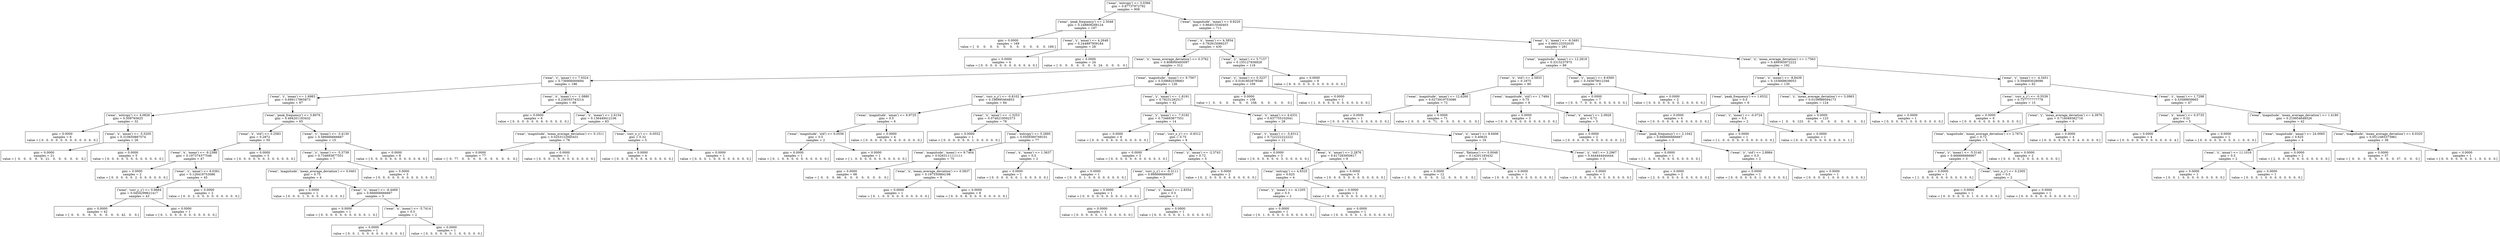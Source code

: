 digraph Tree {
0 [label="('wear', 'entropy') <= 3.0366\ngini = 0.87737972792\nsamples = 908", shape="box"] ;
1 [label="('wear', 'peak_frequency') <= 2.5048\ngini = 0.248808266124\nsamples = 197", shape="box"] ;
0 -> 1 ;
2 [label="gini = 0.0000\nsamples = 169\nvalue = [   0.    0.    0.    0.    0.    0.    0.    0.    0.    0.    0.  169.]", shape="box"] ;
1 -> 2 ;
3 [label="('wear', 'y', 'amax') <= 4.2648\ngini = 0.244897959184\nsamples = 28", shape="box"] ;
1 -> 3 ;
4 [label="gini = 0.0000\nsamples = 4\nvalue = [ 0.  0.  0.  0.  0.  0.  0.  0.  0.  0.  4.  0.]", shape="box"] ;
3 -> 4 ;
5 [label="gini = 0.0000\nsamples = 24\nvalue = [  0.   0.   0.   0.   0.   0.   0.  24.   0.   0.   0.   0.]", shape="box"] ;
3 -> 5 ;
6 [label="('wear', 'magnitude', 'mean') <= 9.9220\ngini = 0.864015540403\nsamples = 711", shape="box"] ;
0 -> 6 ;
7 [label="('wear', 'x', 'mean') <= 4.3854\ngini = 0.792915089237\nsamples = 430", shape="box"] ;
6 -> 7 ;
8 [label="('wear', 'x', 'mean_average_deviation') <= 0.3762\ngini = 0.808000493097\nsamples = 312", shape="box"] ;
7 -> 8 ;
9 [label="('wear', 'z', 'amax') <= 7.0324\ngini = 0.736906000694\nsamples = 186", shape="box"] ;
8 -> 9 ;
10 [label="('wear', 'z', 'mean') <= 1.6983\ngini = 0.699117865873\nsamples = 97", shape="box"] ;
9 -> 10 ;
11 [label="('wear', 'entropy') <= 4.0826\ngini = 0.509765625\nsamples = 32", shape="box"] ;
10 -> 11 ;
12 [label="gini = 0.0000\nsamples = 6\nvalue = [ 0.  0.  0.  0.  0.  0.  0.  0.  0.  0.  6.  0.]", shape="box"] ;
11 -> 12 ;
13 [label="('wear', 'x', 'amax') <= -5.5205\ngini = 0.310650887574\nsamples = 26", shape="box"] ;
11 -> 13 ;
14 [label="gini = 0.0000\nsamples = 21\nvalue = [  0.   0.   0.   0.   0.  21.   0.   0.   0.   0.   0.   0.]", shape="box"] ;
13 -> 14 ;
15 [label="gini = 0.0000\nsamples = 5\nvalue = [ 0.  0.  0.  0.  5.  0.  0.  0.  0.  0.  0.  0.]", shape="box"] ;
13 -> 15 ;
16 [label="('wear', 'peak_frequency') <= 3.8076\ngini = 0.494201183432\nsamples = 65", shape="box"] ;
10 -> 16 ;
17 [label="('wear', 'x', 'std') <= 0.2583\ngini = 0.2872\nsamples = 50", shape="box"] ;
16 -> 17 ;
18 [label="('wear', 'x', 'mean') <= -9.2388\ngini = 0.197374377546\nsamples = 47", shape="box"] ;
17 -> 18 ;
19 [label="gini = 0.0000\nsamples = 2\nvalue = [ 0.  0.  0.  0.  0.  2.  0.  0.  0.  0.  0.  0.]", shape="box"] ;
18 -> 19 ;
20 [label="('wear', 'z', 'amax') <= 6.0361\ngini = 0.126419753086\nsamples = 45", shape="box"] ;
18 -> 20 ;
21 [label="('wear', 'corr_y_z') <= 0.9684\ngini = 0.0454299621417\nsamples = 43", shape="box"] ;
20 -> 21 ;
22 [label="gini = 0.0000\nsamples = 42\nvalue = [  0.   0.   0.   0.   0.   0.   0.   0.   0.  42.   0.   0.]", shape="box"] ;
21 -> 22 ;
23 [label="gini = 0.0000\nsamples = 1\nvalue = [ 0.  1.  0.  0.  0.  0.  0.  0.  0.  0.  0.  0.]", shape="box"] ;
21 -> 23 ;
24 [label="gini = 0.0000\nsamples = 2\nvalue = [ 0.  0.  2.  0.  0.  0.  0.  0.  0.  0.  0.  0.]", shape="box"] ;
20 -> 24 ;
25 [label="gini = 0.0000\nsamples = 3\nvalue = [ 0.  0.  0.  0.  0.  0.  3.  0.  0.  0.  0.  0.]", shape="box"] ;
17 -> 25 ;
26 [label="('wear', 'y', 'mean') <= -3.4130\ngini = 0.586666666667\nsamples = 15", shape="box"] ;
16 -> 26 ;
27 [label="('wear', 'y', 'mean') <= -5.3739\ngini = 0.734693877551\nsamples = 7", shape="box"] ;
26 -> 27 ;
28 [label="('wear', 'magnitude', 'mean_average_deviation') <= 0.0401\ngini = 0.75\nsamples = 4", shape="box"] ;
27 -> 28 ;
29 [label="gini = 0.0000\nsamples = 1\nvalue = [ 0.  0.  0.  1.  0.  0.  0.  0.  0.  0.  0.  0.]", shape="box"] ;
28 -> 29 ;
30 [label="('wear', 'x', 'amax') <= -6.4469\ngini = 0.666666666667\nsamples = 3", shape="box"] ;
28 -> 30 ;
31 [label="gini = 0.0000\nsamples = 1\nvalue = [ 0.  0.  0.  0.  0.  0.  0.  0.  0.  0.  1.  0.]", shape="box"] ;
30 -> 31 ;
32 [label="('wear', 'x', 'mean') <= -5.7414\ngini = 0.5\nsamples = 2", shape="box"] ;
30 -> 32 ;
33 [label="gini = 0.0000\nsamples = 1\nvalue = [ 0.  0.  1.  0.  0.  0.  0.  0.  0.  0.  0.  0.]", shape="box"] ;
32 -> 33 ;
34 [label="gini = 0.0000\nsamples = 1\nvalue = [ 0.  0.  0.  0.  0.  0.  1.  0.  0.  0.  0.  0.]", shape="box"] ;
32 -> 34 ;
35 [label="gini = 0.0000\nsamples = 3\nvalue = [ 0.  0.  0.  0.  0.  0.  0.  0.  0.  3.  0.  0.]", shape="box"] ;
27 -> 35 ;
36 [label="gini = 0.0000\nsamples = 8\nvalue = [ 0.  0.  0.  0.  0.  0.  0.  0.  0.  0.  8.  0.]", shape="box"] ;
26 -> 36 ;
37 [label="('wear', 'x', 'mean') <= -1.0880\ngini = 0.238353743214\nsamples = 89", shape="box"] ;
9 -> 37 ;
38 [label="gini = 0.0000\nsamples = 6\nvalue = [ 0.  0.  0.  0.  0.  0.  6.  0.  0.  0.  0.  0.]", shape="box"] ;
37 -> 38 ;
39 [label="('wear', 'x', 'mean') <= 2.6154\ngini = 0.136449412106\nsamples = 83", shape="box"] ;
37 -> 39 ;
40 [label="('wear', 'magnitude', 'mean_average_deviation') <= 0.1511\ngini = 0.0253122945431\nsamples = 78", shape="box"] ;
39 -> 40 ;
41 [label="gini = 0.0000\nsamples = 77\nvalue = [  0.  77.   0.   0.   0.   0.   0.   0.   0.   0.   0.   0.]", shape="box"] ;
40 -> 41 ;
42 [label="gini = 0.0000\nsamples = 1\nvalue = [ 0.  0.  0.  1.  0.  0.  0.  0.  0.  0.  0.  0.]", shape="box"] ;
40 -> 42 ;
43 [label="('wear', 'corr_x_y') <= -0.0552\ngini = 0.32\nsamples = 5", shape="box"] ;
39 -> 43 ;
44 [label="gini = 0.0000\nsamples = 4\nvalue = [ 0.  0.  0.  0.  0.  0.  4.  0.  0.  0.  0.  0.]", shape="box"] ;
43 -> 44 ;
45 [label="gini = 0.0000\nsamples = 1\nvalue = [ 0.  0.  0.  1.  0.  0.  0.  0.  0.  0.  0.  0.]", shape="box"] ;
43 -> 45 ;
46 [label="('wear', 'magnitude', 'mean') <= 9.7567\ngini = 0.539682539683\nsamples = 126", shape="box"] ;
8 -> 46 ;
47 [label="('wear', 'corr_x_y') <= -0.8102\ngini = 0.196995464853\nsamples = 84", shape="box"] ;
46 -> 47 ;
48 [label="('wear', 'magnitude', 'amax') <= 9.9725\ngini = 0.5\nsamples = 6", shape="box"] ;
47 -> 48 ;
49 [label="('wear', 'magnitude', 'std') <= 0.0556\ngini = 0.5\nsamples = 2", shape="box"] ;
48 -> 49 ;
50 [label="gini = 0.0000\nsamples = 1\nvalue = [ 0.  1.  0.  0.  0.  0.  0.  0.  0.  0.  0.  0.]", shape="box"] ;
49 -> 50 ;
51 [label="gini = 0.0000\nsamples = 1\nvalue = [ 1.  0.  0.  0.  0.  0.  0.  0.  0.  0.  0.  0.]", shape="box"] ;
49 -> 51 ;
52 [label="gini = 0.0000\nsamples = 4\nvalue = [ 0.  0.  0.  0.  0.  0.  4.  0.  0.  0.  0.  0.]", shape="box"] ;
48 -> 52 ;
53 [label="('wear', 'x', 'amax') <= -1.3253\ngini = 0.0746219592373\nsamples = 78", shape="box"] ;
47 -> 53 ;
54 [label="gini = 0.0000\nsamples = 1\nvalue = [ 0.  0.  0.  0.  0.  0.  1.  0.  0.  0.  0.  0.]", shape="box"] ;
53 -> 54 ;
55 [label="('wear', 'entropy') <= 5.2895\ngini = 0.0509360769101\nsamples = 77", shape="box"] ;
53 -> 55 ;
56 [label="('wear', 'magnitude', 'mean') <= 9.7404\ngini = 0.0263111111111\nsamples = 75", shape="box"] ;
55 -> 56 ;
57 [label="gini = 0.0000\nsamples = 66\nvalue = [  0.   0.   0.  66.   0.   0.   0.   0.   0.   0.   0.   0.]", shape="box"] ;
56 -> 57 ;
58 [label="('wear', 'x', 'mean_average_deviation') <= 0.5837\ngini = 0.197530864198\nsamples = 9", shape="box"] ;
56 -> 58 ;
59 [label="gini = 0.0000\nsamples = 1\nvalue = [ 0.  1.  0.  0.  0.  0.  0.  0.  0.  0.  0.  0.]", shape="box"] ;
58 -> 59 ;
60 [label="gini = 0.0000\nsamples = 8\nvalue = [ 0.  0.  0.  8.  0.  0.  0.  0.  0.  0.  0.  0.]", shape="box"] ;
58 -> 60 ;
61 [label="('wear', 'x', 'mean') <= 1.3637\ngini = 0.5\nsamples = 2", shape="box"] ;
55 -> 61 ;
62 [label="gini = 0.0000\nsamples = 1\nvalue = [ 0.  0.  0.  0.  0.  0.  1.  0.  0.  0.  0.  0.]", shape="box"] ;
61 -> 62 ;
63 [label="gini = 0.0000\nsamples = 1\nvalue = [ 0.  0.  0.  1.  0.  0.  0.  0.  0.  0.  0.  0.]", shape="box"] ;
61 -> 63 ;
64 [label="('wear', 'y', 'amax') <= -1.8191\ngini = 0.78231292517\nsamples = 42", shape="box"] ;
46 -> 64 ;
65 [label="('wear', 'y', 'mean') <= -7.0192\ngini = 0.734693877551\nsamples = 14", shape="box"] ;
64 -> 65 ;
66 [label="gini = 0.0000\nsamples = 6\nvalue = [ 0.  0.  0.  0.  6.  0.  0.  0.  0.  0.  0.  0.]", shape="box"] ;
65 -> 66 ;
67 [label="('wear', 'corr_x_y') <= -0.9312\ngini = 0.75\nsamples = 8", shape="box"] ;
65 -> 67 ;
68 [label="gini = 0.0000\nsamples = 3\nvalue = [ 0.  0.  0.  0.  0.  0.  0.  0.  0.  0.  3.  0.]", shape="box"] ;
67 -> 68 ;
69 [label="('wear', 'y', 'amax') <= -2.3743\ngini = 0.72\nsamples = 5", shape="box"] ;
67 -> 69 ;
70 [label="('wear', 'corr_y_z') <= -0.3111\ngini = 0.666666666667\nsamples = 3", shape="box"] ;
69 -> 70 ;
71 [label="gini = 0.0000\nsamples = 1\nvalue = [ 0.  0.  0.  0.  0.  0.  0.  0.  0.  1.  0.  0.]", shape="box"] ;
70 -> 71 ;
72 [label="('wear', 'z', 'mean') <= 2.8354\ngini = 0.5\nsamples = 2", shape="box"] ;
70 -> 72 ;
73 [label="gini = 0.0000\nsamples = 1\nvalue = [ 0.  0.  0.  0.  0.  1.  0.  0.  0.  0.  0.  0.]", shape="box"] ;
72 -> 73 ;
74 [label="gini = 0.0000\nsamples = 1\nvalue = [ 0.  0.  0.  0.  0.  0.  1.  0.  0.  0.  0.  0.]", shape="box"] ;
72 -> 74 ;
75 [label="gini = 0.0000\nsamples = 2\nvalue = [ 0.  2.  0.  0.  0.  0.  0.  0.  0.  0.  0.  0.]", shape="box"] ;
69 -> 75 ;
76 [label="('wear', 'x', 'amax') <= 4.4331\ngini = 0.637755102041\nsamples = 28", shape="box"] ;
64 -> 76 ;
77 [label="('wear', 'y', 'mean') <= -5.6312\ngini = 0.722222222222\nsamples = 12", shape="box"] ;
76 -> 77 ;
78 [label="gini = 0.0000\nsamples = 3\nvalue = [ 0.  0.  0.  0.  0.  0.  3.  0.  0.  0.  0.  0.]", shape="box"] ;
77 -> 78 ;
79 [label="('wear', 'x', 'amax') <= 2.2876\ngini = 0.617283950617\nsamples = 9", shape="box"] ;
77 -> 79 ;
80 [label="('wear', 'entropy') <= 4.9325\ngini = 0.625\nsamples = 4", shape="box"] ;
79 -> 80 ;
81 [label="('wear', 'y', 'mean') <= -4.1205\ngini = 0.5\nsamples = 2", shape="box"] ;
80 -> 81 ;
82 [label="gini = 0.0000\nsamples = 1\nvalue = [ 0.  1.  0.  0.  0.  0.  0.  0.  0.  0.  0.  0.]", shape="box"] ;
81 -> 82 ;
83 [label="gini = 0.0000\nsamples = 1\nvalue = [ 0.  0.  0.  0.  0.  1.  0.  0.  0.  0.  0.  0.]", shape="box"] ;
81 -> 83 ;
84 [label="gini = 0.0000\nsamples = 2\nvalue = [ 0.  0.  0.  0.  0.  0.  0.  0.  0.  0.  2.  0.]", shape="box"] ;
80 -> 84 ;
85 [label="gini = 0.0000\nsamples = 5\nvalue = [ 0.  0.  0.  5.  0.  0.  0.  0.  0.  0.  0.  0.]", shape="box"] ;
79 -> 85 ;
86 [label="('wear', 'x', 'amax') <= 8.6406\ngini = 0.40625\nsamples = 16", shape="box"] ;
76 -> 86 ;
87 [label="('wear', 'flatness') <= 0.0048\ngini = 0.14201183432\nsamples = 13", shape="box"] ;
86 -> 87 ;
88 [label="gini = 0.0000\nsamples = 12\nvalue = [  0.   0.   0.   0.   0.   0.  12.   0.   0.   0.   0.   0.]", shape="box"] ;
87 -> 88 ;
89 [label="gini = 0.0000\nsamples = 1\nvalue = [ 0.  0.  0.  1.  0.  0.  0.  0.  0.  0.  0.  0.]", shape="box"] ;
87 -> 89 ;
90 [label="('wear', 'y', 'std') <= 3.2967\ngini = 0.444444444444\nsamples = 3", shape="box"] ;
86 -> 90 ;
91 [label="gini = 0.0000\nsamples = 1\nvalue = [ 0.  0.  0.  1.  0.  0.  0.  0.  0.  0.  0.  0.]", shape="box"] ;
90 -> 91 ;
92 [label="gini = 0.0000\nsamples = 2\nvalue = [ 2.  0.  0.  0.  0.  0.  0.  0.  0.  0.  0.  0.]", shape="box"] ;
90 -> 92 ;
93 [label="('wear', 'y', 'amax') <= 5.7157\ngini = 0.155127836828\nsamples = 118", shape="box"] ;
7 -> 93 ;
94 [label="('wear', 'y', 'mean') <= 0.3237\ngini = 0.0181802878546\nsamples = 109", shape="box"] ;
93 -> 94 ;
95 [label="gini = 0.0000\nsamples = 108\nvalue = [   0.    0.    0.    0.    0.    0.  108.    0.    0.    0.    0.    0.]", shape="box"] ;
94 -> 95 ;
96 [label="gini = 0.0000\nsamples = 1\nvalue = [ 1.  0.  0.  0.  0.  0.  0.  0.  0.  0.  0.  0.]", shape="box"] ;
94 -> 96 ;
97 [label="gini = 0.0000\nsamples = 9\nvalue = [ 9.  0.  0.  0.  0.  0.  0.  0.  0.  0.  0.  0.]", shape="box"] ;
93 -> 97 ;
98 [label="('wear', 'y', 'mean') <= -6.3491\ngini = 0.660123352035\nsamples = 281", shape="box"] ;
6 -> 98 ;
99 [label="('wear', 'magnitude', 'mean') <= 12.2819\ngini = 0.3315237975\nsamples = 89", shape="box"] ;
98 -> 99 ;
100 [label="('wear', 'x', 'std') <= 2.5833\ngini = 0.1875\nsamples = 80", shape="box"] ;
99 -> 100 ;
101 [label="('wear', 'magnitude', 'amax') <= 12.6260\ngini = 0.0273919753086\nsamples = 72", shape="box"] ;
100 -> 101 ;
102 [label="gini = 0.0000\nsamples = 1\nvalue = [ 0.  0.  0.  0.  0.  1.  0.  0.  0.  0.  0.  0.]", shape="box"] ;
101 -> 102 ;
103 [label="gini = 0.0000\nsamples = 71\nvalue = [  0.   0.   0.   0.  71.   0.   0.   0.   0.   0.   0.   0.]", shape="box"] ;
101 -> 103 ;
104 [label="('wear', 'magnitude', 'std') <= 1.7484\ngini = 0.75\nsamples = 8", shape="box"] ;
100 -> 104 ;
105 [label="gini = 0.0000\nsamples = 3\nvalue = [ 0.  0.  3.  0.  0.  0.  0.  0.  0.  0.  0.  0.]", shape="box"] ;
104 -> 105 ;
106 [label="('wear', 'x', 'amax') <= 2.0929\ngini = 0.72\nsamples = 5", shape="box"] ;
104 -> 106 ;
107 [label="gini = 0.0000\nsamples = 2\nvalue = [ 0.  0.  0.  0.  0.  0.  0.  0.  0.  0.  0.  2.]", shape="box"] ;
106 -> 107 ;
108 [label="('wear', 'peak_frequency') <= 2.1042\ngini = 0.666666666667\nsamples = 3", shape="box"] ;
106 -> 108 ;
109 [label="gini = 0.0000\nsamples = 1\nvalue = [ 1.  0.  0.  0.  0.  0.  0.  0.  0.  0.  0.  0.]", shape="box"] ;
108 -> 109 ;
110 [label="('wear', 'y', 'std') <= 2.8984\ngini = 0.5\nsamples = 2", shape="box"] ;
108 -> 110 ;
111 [label="gini = 0.0000\nsamples = 1\nvalue = [ 0.  0.  0.  0.  0.  0.  1.  0.  0.  0.  0.  0.]", shape="box"] ;
110 -> 111 ;
112 [label="gini = 0.0000\nsamples = 1\nvalue = [ 0.  0.  0.  0.  1.  0.  0.  0.  0.  0.  0.  0.]", shape="box"] ;
110 -> 112 ;
113 [label="('wear', 'y', 'amax') <= 8.6560\ngini = 0.345679012346\nsamples = 9", shape="box"] ;
99 -> 113 ;
114 [label="gini = 0.0000\nsamples = 7\nvalue = [ 0.  0.  7.  0.  0.  0.  0.  0.  0.  0.  0.  0.]", shape="box"] ;
113 -> 114 ;
115 [label="gini = 0.0000\nsamples = 2\nvalue = [ 0.  0.  0.  0.  0.  0.  0.  2.  0.  0.  0.  0.]", shape="box"] ;
113 -> 115 ;
116 [label="('wear', 'x', 'mean_average_deviation') <= 1.7563\ngini = 0.499565972222\nsamples = 192", shape="box"] ;
98 -> 116 ;
117 [label="('wear', 'x', 'mean') <= -8.8439\ngini = 0.103668639053\nsamples = 130", shape="box"] ;
116 -> 117 ;
118 [label="('wear', 'peak_frequency') <= 1.6532\ngini = 0.5\nsamples = 6", shape="box"] ;
117 -> 118 ;
119 [label="gini = 0.0000\nsamples = 4\nvalue = [ 0.  0.  0.  0.  0.  4.  0.  0.  0.  0.  0.  0.]", shape="box"] ;
118 -> 119 ;
120 [label="('wear', 'z', 'mean') <= -0.0724\ngini = 0.5\nsamples = 2", shape="box"] ;
118 -> 120 ;
121 [label="gini = 0.0000\nsamples = 1\nvalue = [ 1.  0.  0.  0.  0.  0.  0.  0.  0.  0.  0.  0.]", shape="box"] ;
120 -> 121 ;
122 [label="gini = 0.0000\nsamples = 1\nvalue = [ 0.  0.  0.  0.  0.  0.  0.  0.  0.  0.  0.  1.]", shape="box"] ;
120 -> 122 ;
123 [label="('wear', 'z', 'mean_average_deviation') <= 3.0963\ngini = 0.0159989594173\nsamples = 124", shape="box"] ;
117 -> 123 ;
124 [label="gini = 0.0000\nsamples = 123\nvalue = [   0.    0.  123.    0.    0.    0.    0.    0.    0.    0.    0.    0.]", shape="box"] ;
123 -> 124 ;
125 [label="gini = 0.0000\nsamples = 1\nvalue = [ 0.  0.  0.  0.  1.  0.  0.  0.  0.  0.  0.  0.]", shape="box"] ;
123 -> 125 ;
126 [label="('wear', 'y', 'mean') <= -4.3451\ngini = 0.594693028096\nsamples = 62", shape="box"] ;
116 -> 126 ;
127 [label="('wear', 'corr_x_z') <= -0.5539\ngini = 0.737777777778\nsamples = 15", shape="box"] ;
126 -> 127 ;
128 [label="gini = 0.0000\nsamples = 6\nvalue = [ 0.  0.  6.  0.  0.  0.  0.  0.  0.  0.  0.  0.]", shape="box"] ;
127 -> 128 ;
129 [label="('wear', 'y', 'mean_average_deviation') <= 4.3976\ngini = 0.716049382716\nsamples = 9", shape="box"] ;
127 -> 129 ;
130 [label="('wear', 'magnitude', 'mean_average_deviation') <= 2.7674\ngini = 0.72\nsamples = 5", shape="box"] ;
129 -> 130 ;
131 [label="('wear', 'y', 'mean') <= -5.5140\ngini = 0.666666666667\nsamples = 3", shape="box"] ;
130 -> 131 ;
132 [label="gini = 0.0000\nsamples = 1\nvalue = [ 1.  0.  0.  0.  0.  0.  0.  0.  0.  0.  0.  0.]", shape="box"] ;
131 -> 132 ;
133 [label="('wear', 'corr_x_y') <= 0.2305\ngini = 0.5\nsamples = 2", shape="box"] ;
131 -> 133 ;
134 [label="gini = 0.0000\nsamples = 1\nvalue = [ 0.  0.  0.  0.  0.  0.  1.  0.  0.  0.  0.  0.]", shape="box"] ;
133 -> 134 ;
135 [label="gini = 0.0000\nsamples = 1\nvalue = [ 0.  0.  0.  0.  0.  0.  0.  0.  0.  0.  0.  1.]", shape="box"] ;
133 -> 135 ;
136 [label="gini = 0.0000\nsamples = 2\nvalue = [ 0.  0.  0.  0.  2.  0.  0.  0.  0.  0.  0.  0.]", shape="box"] ;
130 -> 136 ;
137 [label="gini = 0.0000\nsamples = 4\nvalue = [ 0.  0.  0.  0.  0.  0.  0.  4.  0.  0.  0.  0.]", shape="box"] ;
129 -> 137 ;
138 [label="('wear', 'z', 'mean') <= 1.7298\ngini = 0.33589859665\nsamples = 47", shape="box"] ;
126 -> 138 ;
139 [label="('wear', 'x', 'amax') <= 0.5735\ngini = 0.32\nsamples = 5", shape="box"] ;
138 -> 139 ;
140 [label="gini = 0.0000\nsamples = 4\nvalue = [ 0.  0.  0.  0.  0.  0.  0.  0.  0.  0.  0.  4.]", shape="box"] ;
139 -> 140 ;
141 [label="gini = 0.0000\nsamples = 1\nvalue = [ 0.  0.  0.  0.  0.  0.  0.  0.  1.  0.  0.  0.]", shape="box"] ;
139 -> 141 ;
142 [label="('wear', 'magnitude', 'mean_average_deviation') <= 1.4180\ngini = 0.219954648526\nsamples = 42", shape="box"] ;
138 -> 142 ;
143 [label="('wear', 'magnitude', 'amax') <= 24.0065\ngini = 0.625\nsamples = 4", shape="box"] ;
142 -> 143 ;
144 [label="('wear', 'z', 'amax') <= 11.1016\ngini = 0.5\nsamples = 2", shape="box"] ;
143 -> 144 ;
145 [label="gini = 0.0000\nsamples = 1\nvalue = [ 0.  0.  1.  0.  0.  0.  0.  0.  0.  0.  0.  0.]", shape="box"] ;
144 -> 145 ;
146 [label="gini = 0.0000\nsamples = 1\nvalue = [ 0.  0.  0.  1.  0.  0.  0.  0.  0.  0.  0.  0.]", shape="box"] ;
144 -> 146 ;
147 [label="gini = 0.0000\nsamples = 2\nvalue = [ 2.  0.  0.  0.  0.  0.  0.  0.  0.  0.  0.  0.]", shape="box"] ;
143 -> 147 ;
148 [label="('wear', 'magnitude', 'mean_average_deviation') <= 6.0320\ngini = 0.0512465373961\nsamples = 38", shape="box"] ;
142 -> 148 ;
149 [label="gini = 0.0000\nsamples = 37\nvalue = [  0.   0.   0.   0.   0.   0.   0.   0.  37.   0.   0.   0.]", shape="box"] ;
148 -> 149 ;
150 [label="gini = 0.0000\nsamples = 1\nvalue = [ 0.  0.  0.  0.  0.  0.  0.  1.  0.  0.  0.  0.]", shape="box"] ;
148 -> 150 ;
}